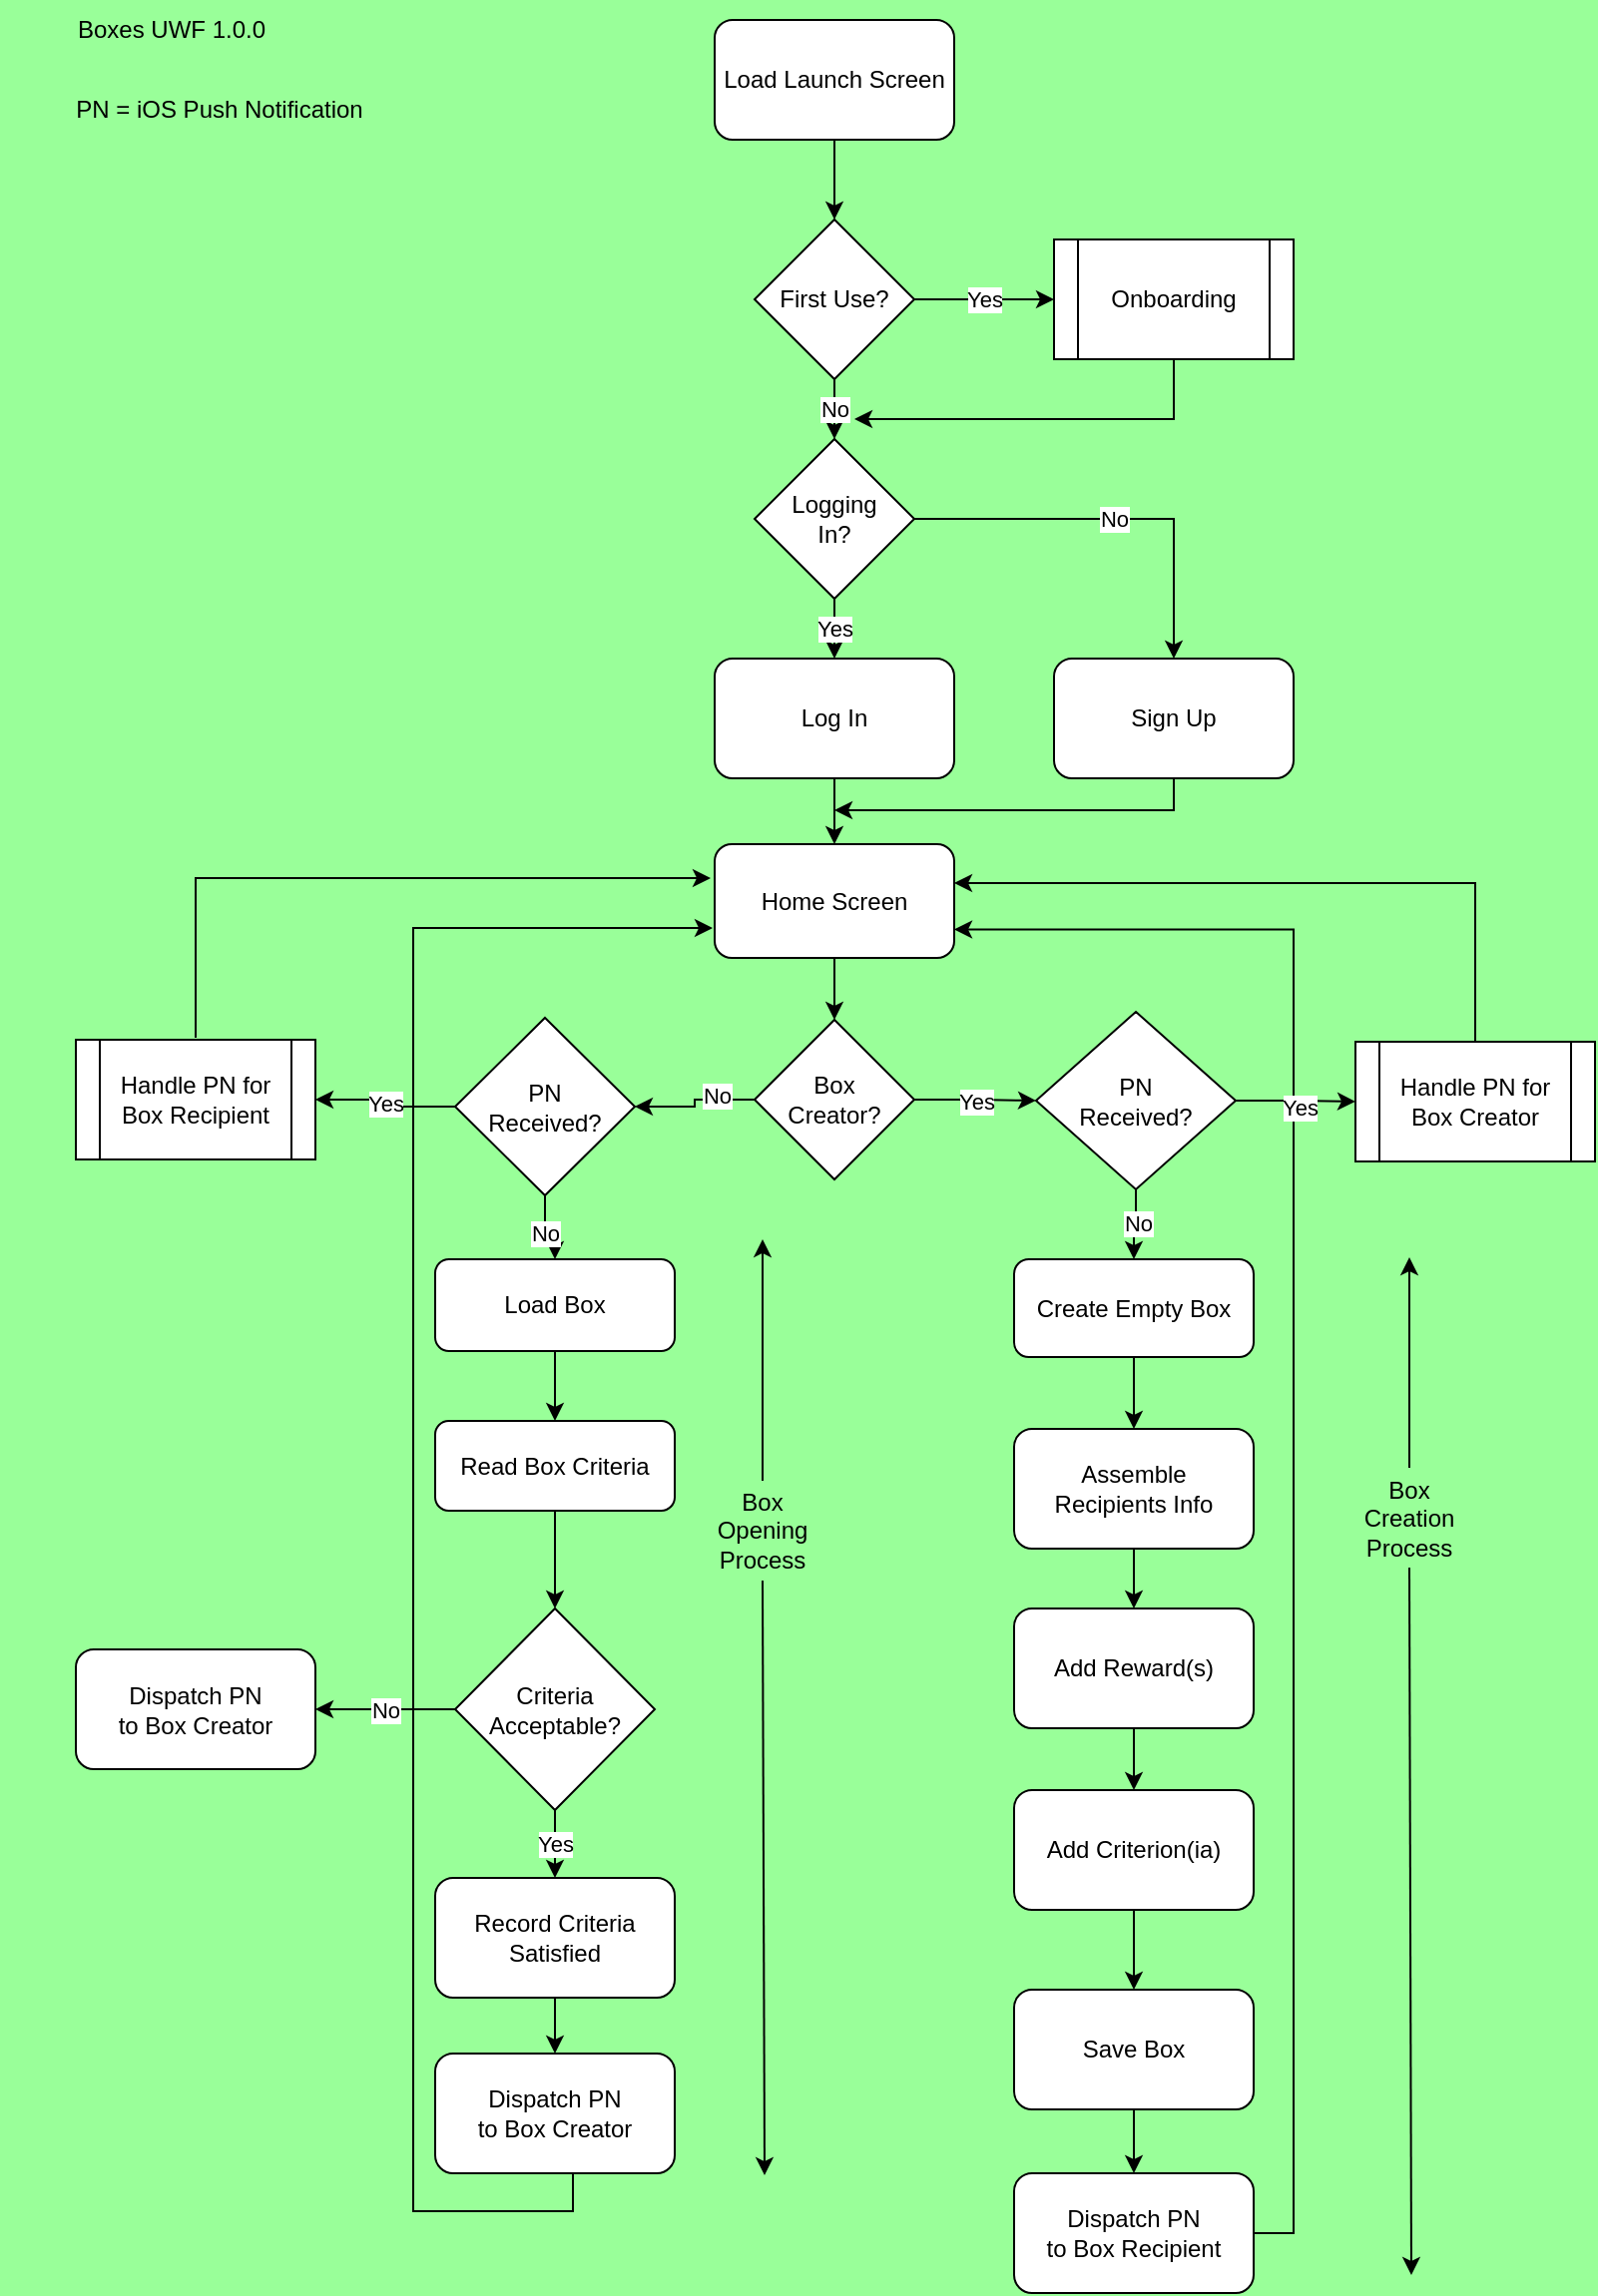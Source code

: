 <mxfile version="20.5.3" type="device" pages="3"><diagram id="6oOxWtlQWm77AqL9Hm0L" name="Page-1"><mxGraphModel dx="922" dy="533" grid="1" gridSize="10" guides="1" tooltips="1" connect="1" arrows="1" fold="1" page="1" pageScale="1" pageWidth="827" pageHeight="1169" background="#99FF99" math="0" shadow="0"><root><mxCell id="0"/><mxCell id="1" parent="0"/><mxCell id="ObhwQUfPzlnqqxo6KbTJ-1" style="edgeStyle=orthogonalEdgeStyle;rounded=0;orthogonalLoop=1;jettySize=auto;html=1;exitX=0.5;exitY=1;exitDx=0;exitDy=0;entryX=0.5;entryY=0;entryDx=0;entryDy=0;" parent="1" source="ObhwQUfPzlnqqxo6KbTJ-2" target="ObhwQUfPzlnqqxo6KbTJ-5" edge="1"><mxGeometry relative="1" as="geometry"/></mxCell><mxCell id="ObhwQUfPzlnqqxo6KbTJ-2" value="Load Launch Screen" style="rounded=1;whiteSpace=wrap;html=1;" parent="1" vertex="1"><mxGeometry x="360" y="40" width="120" height="60" as="geometry"/></mxCell><mxCell id="ObhwQUfPzlnqqxo6KbTJ-3" value="Yes" style="edgeStyle=orthogonalEdgeStyle;rounded=0;orthogonalLoop=1;jettySize=auto;html=1;entryX=0;entryY=0.5;entryDx=0;entryDy=0;" parent="1" source="ObhwQUfPzlnqqxo6KbTJ-5" target="ObhwQUfPzlnqqxo6KbTJ-7" edge="1"><mxGeometry relative="1" as="geometry"/></mxCell><mxCell id="ObhwQUfPzlnqqxo6KbTJ-4" value="No" style="edgeStyle=orthogonalEdgeStyle;rounded=0;orthogonalLoop=1;jettySize=auto;html=1;exitX=0.5;exitY=1;exitDx=0;exitDy=0;entryX=0.5;entryY=0;entryDx=0;entryDy=0;" parent="1" source="ObhwQUfPzlnqqxo6KbTJ-5" edge="1"><mxGeometry relative="1" as="geometry"><mxPoint x="420" y="250" as="targetPoint"/></mxGeometry></mxCell><mxCell id="ObhwQUfPzlnqqxo6KbTJ-5" value="First Use?" style="rhombus;whiteSpace=wrap;html=1;" parent="1" vertex="1"><mxGeometry x="380" y="140" width="80" height="80" as="geometry"/></mxCell><mxCell id="ObhwQUfPzlnqqxo6KbTJ-6" style="edgeStyle=orthogonalEdgeStyle;rounded=0;orthogonalLoop=1;jettySize=auto;html=1;exitX=0.5;exitY=1;exitDx=0;exitDy=0;" parent="1" source="ObhwQUfPzlnqqxo6KbTJ-7" edge="1"><mxGeometry relative="1" as="geometry"><mxPoint x="430" y="240" as="targetPoint"/><Array as="points"><mxPoint x="590" y="240"/></Array></mxGeometry></mxCell><mxCell id="ObhwQUfPzlnqqxo6KbTJ-7" value="Onboarding" style="shape=process;whiteSpace=wrap;html=1;backgroundOutline=1;" parent="1" vertex="1"><mxGeometry x="530" y="150" width="120" height="60" as="geometry"/></mxCell><mxCell id="ObhwQUfPzlnqqxo6KbTJ-8" value="No" style="edgeStyle=orthogonalEdgeStyle;rounded=0;orthogonalLoop=1;jettySize=auto;html=1;entryX=0.5;entryY=0;entryDx=0;entryDy=0;" parent="1" source="ObhwQUfPzlnqqxo6KbTJ-10" target="ObhwQUfPzlnqqxo6KbTJ-12" edge="1"><mxGeometry relative="1" as="geometry"><mxPoint x="600" y="290" as="targetPoint"/></mxGeometry></mxCell><mxCell id="ObhwQUfPzlnqqxo6KbTJ-9" value="Yes&lt;br&gt;" style="edgeStyle=orthogonalEdgeStyle;rounded=0;orthogonalLoop=1;jettySize=auto;html=1;entryX=0.5;entryY=0;entryDx=0;entryDy=0;" parent="1" source="ObhwQUfPzlnqqxo6KbTJ-10" target="ObhwQUfPzlnqqxo6KbTJ-14" edge="1"><mxGeometry relative="1" as="geometry"/></mxCell><mxCell id="ObhwQUfPzlnqqxo6KbTJ-10" value="Logging&lt;br&gt;In?" style="rhombus;whiteSpace=wrap;html=1;" parent="1" vertex="1"><mxGeometry x="380" y="250" width="80" height="80" as="geometry"/></mxCell><mxCell id="ObhwQUfPzlnqqxo6KbTJ-11" style="edgeStyle=orthogonalEdgeStyle;rounded=0;orthogonalLoop=1;jettySize=auto;html=1;exitX=0.5;exitY=1;exitDx=0;exitDy=0;" parent="1" source="ObhwQUfPzlnqqxo6KbTJ-12" edge="1"><mxGeometry relative="1" as="geometry"><mxPoint x="420" y="436" as="targetPoint"/><Array as="points"><mxPoint x="590" y="436"/></Array><mxPoint x="740" y="436" as="sourcePoint"/></mxGeometry></mxCell><mxCell id="ObhwQUfPzlnqqxo6KbTJ-12" value="Sign Up" style="rounded=1;whiteSpace=wrap;html=1;" parent="1" vertex="1"><mxGeometry x="530" y="360" width="120" height="60" as="geometry"/></mxCell><mxCell id="ObhwQUfPzlnqqxo6KbTJ-13" style="edgeStyle=orthogonalEdgeStyle;rounded=0;orthogonalLoop=1;jettySize=auto;html=1;entryX=0.5;entryY=0;entryDx=0;entryDy=0;" parent="1" source="ObhwQUfPzlnqqxo6KbTJ-14" target="ObhwQUfPzlnqqxo6KbTJ-37" edge="1"><mxGeometry relative="1" as="geometry"/></mxCell><mxCell id="ObhwQUfPzlnqqxo6KbTJ-14" value="Log In" style="rounded=1;whiteSpace=wrap;html=1;" parent="1" vertex="1"><mxGeometry x="360" y="360" width="120" height="60" as="geometry"/></mxCell><mxCell id="ObhwQUfPzlnqqxo6KbTJ-15" value="Yes" style="edgeStyle=orthogonalEdgeStyle;rounded=0;orthogonalLoop=1;jettySize=auto;html=1;" parent="1" source="ObhwQUfPzlnqqxo6KbTJ-18" target="ObhwQUfPzlnqqxo6KbTJ-41" edge="1"><mxGeometry relative="1" as="geometry"/></mxCell><mxCell id="ObhwQUfPzlnqqxo6KbTJ-16" style="edgeStyle=orthogonalEdgeStyle;rounded=0;orthogonalLoop=1;jettySize=auto;html=1;entryX=1;entryY=0.5;entryDx=0;entryDy=0;" parent="1" source="ObhwQUfPzlnqqxo6KbTJ-18" target="ObhwQUfPzlnqqxo6KbTJ-47" edge="1"><mxGeometry relative="1" as="geometry"/></mxCell><mxCell id="ObhwQUfPzlnqqxo6KbTJ-17" value="No" style="edgeLabel;html=1;align=center;verticalAlign=middle;resizable=0;points=[];" parent="ObhwQUfPzlnqqxo6KbTJ-16" vertex="1" connectable="0"><mxGeometry x="-0.4" y="-2" relative="1" as="geometry"><mxPoint as="offset"/></mxGeometry></mxCell><mxCell id="ObhwQUfPzlnqqxo6KbTJ-18" value="Box&lt;br&gt;Creator?" style="rhombus;whiteSpace=wrap;html=1;" parent="1" vertex="1"><mxGeometry x="380" y="541" width="80" height="80" as="geometry"/></mxCell><mxCell id="ObhwQUfPzlnqqxo6KbTJ-19" style="edgeStyle=orthogonalEdgeStyle;rounded=0;orthogonalLoop=1;jettySize=auto;html=1;entryX=0.5;entryY=0;entryDx=0;entryDy=0;" parent="1" source="ObhwQUfPzlnqqxo6KbTJ-20" target="ObhwQUfPzlnqqxo6KbTJ-22" edge="1"><mxGeometry relative="1" as="geometry"/></mxCell><mxCell id="ObhwQUfPzlnqqxo6KbTJ-20" value="Assemble&lt;br&gt;Recipients Info" style="rounded=1;whiteSpace=wrap;html=1;" parent="1" vertex="1"><mxGeometry x="510" y="746" width="120" height="60" as="geometry"/></mxCell><mxCell id="ObhwQUfPzlnqqxo6KbTJ-21" style="edgeStyle=orthogonalEdgeStyle;rounded=0;orthogonalLoop=1;jettySize=auto;html=1;entryX=0.5;entryY=0;entryDx=0;entryDy=0;" parent="1" source="ObhwQUfPzlnqqxo6KbTJ-22" target="ObhwQUfPzlnqqxo6KbTJ-24" edge="1"><mxGeometry relative="1" as="geometry"/></mxCell><mxCell id="ObhwQUfPzlnqqxo6KbTJ-22" value="Add Reward(s)" style="rounded=1;whiteSpace=wrap;html=1;" parent="1" vertex="1"><mxGeometry x="510" y="836" width="120" height="60" as="geometry"/></mxCell><mxCell id="ObhwQUfPzlnqqxo6KbTJ-23" style="edgeStyle=orthogonalEdgeStyle;rounded=0;orthogonalLoop=1;jettySize=auto;html=1;" parent="1" source="ObhwQUfPzlnqqxo6KbTJ-24" target="ObhwQUfPzlnqqxo6KbTJ-51" edge="1"><mxGeometry relative="1" as="geometry"/></mxCell><mxCell id="ObhwQUfPzlnqqxo6KbTJ-24" value="Add Criterion(ia)" style="rounded=1;whiteSpace=wrap;html=1;" parent="1" vertex="1"><mxGeometry x="510" y="927" width="120" height="60" as="geometry"/></mxCell><mxCell id="ObhwQUfPzlnqqxo6KbTJ-25" style="edgeStyle=orthogonalEdgeStyle;rounded=0;orthogonalLoop=1;jettySize=auto;html=1;entryX=1;entryY=0.75;entryDx=0;entryDy=0;" parent="1" source="ObhwQUfPzlnqqxo6KbTJ-26" target="ObhwQUfPzlnqqxo6KbTJ-37" edge="1"><mxGeometry relative="1" as="geometry"><mxPoint x="500" y="530" as="targetPoint"/><Array as="points"><mxPoint x="650" y="1149"/><mxPoint x="650" y="496"/></Array></mxGeometry></mxCell><mxCell id="ObhwQUfPzlnqqxo6KbTJ-26" value="Dispatch PN &lt;br&gt;to Box Recipient" style="rounded=1;whiteSpace=wrap;html=1;" parent="1" vertex="1"><mxGeometry x="510" y="1119" width="120" height="60" as="geometry"/></mxCell><mxCell id="ObhwQUfPzlnqqxo6KbTJ-27" value="" style="endArrow=classic;html=1;rounded=0;" parent="1" edge="1"><mxGeometry width="50" height="50" relative="1" as="geometry"><mxPoint x="708" y="765.5" as="sourcePoint"/><mxPoint x="708" y="660" as="targetPoint"/></mxGeometry></mxCell><mxCell id="ObhwQUfPzlnqqxo6KbTJ-28" value="" style="endArrow=classic;html=1;rounded=0;" parent="1" edge="1"><mxGeometry width="50" height="50" relative="1" as="geometry"><mxPoint x="708" y="815.5" as="sourcePoint"/><mxPoint x="709" y="1170" as="targetPoint"/><Array as="points"/></mxGeometry></mxCell><mxCell id="ObhwQUfPzlnqqxo6KbTJ-29" value="Box Creation&lt;br&gt;Process" style="text;html=1;strokeColor=none;fillColor=none;align=center;verticalAlign=middle;whiteSpace=wrap;rounded=0;" parent="1" vertex="1"><mxGeometry x="678" y="775.5" width="60" height="30" as="geometry"/></mxCell><mxCell id="nWAQDYOdbNsU7rF8sXF--2" style="edgeStyle=orthogonalEdgeStyle;rounded=0;orthogonalLoop=1;jettySize=auto;html=1;entryX=0.5;entryY=0;entryDx=0;entryDy=0;" parent="1" source="ObhwQUfPzlnqqxo6KbTJ-31" target="nWAQDYOdbNsU7rF8sXF--1" edge="1"><mxGeometry relative="1" as="geometry"/></mxCell><mxCell id="ObhwQUfPzlnqqxo6KbTJ-31" value="Read Box Criteria" style="rounded=1;whiteSpace=wrap;html=1;" parent="1" vertex="1"><mxGeometry x="220" y="742" width="120" height="45" as="geometry"/></mxCell><mxCell id="ObhwQUfPzlnqqxo6KbTJ-32" style="edgeStyle=orthogonalEdgeStyle;rounded=0;orthogonalLoop=1;jettySize=auto;html=1;entryX=0.5;entryY=0;entryDx=0;entryDy=0;" parent="1" source="ObhwQUfPzlnqqxo6KbTJ-33" target="ObhwQUfPzlnqqxo6KbTJ-35" edge="1"><mxGeometry relative="1" as="geometry"/></mxCell><mxCell id="ObhwQUfPzlnqqxo6KbTJ-33" value="Record Criteria&lt;br&gt;Satisfied" style="rounded=1;whiteSpace=wrap;html=1;" parent="1" vertex="1"><mxGeometry x="220" y="971" width="120" height="60" as="geometry"/></mxCell><mxCell id="ObhwQUfPzlnqqxo6KbTJ-34" style="edgeStyle=orthogonalEdgeStyle;rounded=0;orthogonalLoop=1;jettySize=auto;html=1;" parent="1" edge="1"><mxGeometry relative="1" as="geometry"><mxPoint x="359" y="495" as="targetPoint"/><Array as="points"><mxPoint x="289" y="1138"/><mxPoint x="209" y="1138"/><mxPoint x="209" y="495"/><mxPoint x="349" y="495"/></Array><mxPoint x="289" y="1114" as="sourcePoint"/></mxGeometry></mxCell><mxCell id="ObhwQUfPzlnqqxo6KbTJ-35" value="Dispatch PN&lt;br&gt;to Box Creator" style="rounded=1;whiteSpace=wrap;html=1;" parent="1" vertex="1"><mxGeometry x="220" y="1059" width="120" height="60" as="geometry"/></mxCell><mxCell id="ObhwQUfPzlnqqxo6KbTJ-36" value="" style="edgeStyle=orthogonalEdgeStyle;rounded=0;orthogonalLoop=1;jettySize=auto;html=1;" parent="1" source="ObhwQUfPzlnqqxo6KbTJ-37" target="ObhwQUfPzlnqqxo6KbTJ-18" edge="1"><mxGeometry relative="1" as="geometry"/></mxCell><mxCell id="ObhwQUfPzlnqqxo6KbTJ-37" value="Home Screen" style="rounded=1;whiteSpace=wrap;html=1;" parent="1" vertex="1"><mxGeometry x="360" y="453" width="120" height="57" as="geometry"/></mxCell><mxCell id="ObhwQUfPzlnqqxo6KbTJ-39" style="edgeStyle=orthogonalEdgeStyle;rounded=0;orthogonalLoop=1;jettySize=auto;html=1;entryX=0;entryY=0.5;entryDx=0;entryDy=0;" parent="1" source="ObhwQUfPzlnqqxo6KbTJ-41" target="ObhwQUfPzlnqqxo6KbTJ-43" edge="1"><mxGeometry relative="1" as="geometry"/></mxCell><mxCell id="ObhwQUfPzlnqqxo6KbTJ-40" value="Yes" style="edgeLabel;html=1;align=center;verticalAlign=middle;resizable=0;points=[];" parent="ObhwQUfPzlnqqxo6KbTJ-39" vertex="1" connectable="0"><mxGeometry x="0.067" y="-3" relative="1" as="geometry"><mxPoint as="offset"/></mxGeometry></mxCell><mxCell id="nWAQDYOdbNsU7rF8sXF--17" style="edgeStyle=orthogonalEdgeStyle;rounded=0;orthogonalLoop=1;jettySize=auto;html=1;entryX=0.5;entryY=0;entryDx=0;entryDy=0;" parent="1" source="ObhwQUfPzlnqqxo6KbTJ-41" target="nWAQDYOdbNsU7rF8sXF--16" edge="1"><mxGeometry relative="1" as="geometry"/></mxCell><mxCell id="nWAQDYOdbNsU7rF8sXF--18" value="No" style="edgeLabel;html=1;align=center;verticalAlign=middle;resizable=0;points=[];" parent="nWAQDYOdbNsU7rF8sXF--17" vertex="1" connectable="0"><mxGeometry x="-0.088" y="1" relative="1" as="geometry"><mxPoint as="offset"/></mxGeometry></mxCell><mxCell id="ObhwQUfPzlnqqxo6KbTJ-41" value="PN&lt;br&gt;Received?" style="rhombus;whiteSpace=wrap;html=1;" parent="1" vertex="1"><mxGeometry x="521" y="537" width="100" height="89" as="geometry"/></mxCell><mxCell id="ObhwQUfPzlnqqxo6KbTJ-42" style="edgeStyle=orthogonalEdgeStyle;rounded=0;orthogonalLoop=1;jettySize=auto;html=1;entryX=1;entryY=0.5;entryDx=0;entryDy=0;exitX=0.5;exitY=0;exitDx=0;exitDy=0;" parent="1" source="ObhwQUfPzlnqqxo6KbTJ-43" edge="1"><mxGeometry relative="1" as="geometry"><mxPoint x="760" y="541" as="sourcePoint"/><Array as="points"><mxPoint x="741" y="473"/></Array><mxPoint x="480" y="472.5" as="targetPoint"/></mxGeometry></mxCell><mxCell id="ObhwQUfPzlnqqxo6KbTJ-43" value="Handle PN for Box Creator" style="shape=process;whiteSpace=wrap;html=1;backgroundOutline=1;" parent="1" vertex="1"><mxGeometry x="681" y="552" width="120" height="60" as="geometry"/></mxCell><mxCell id="ObhwQUfPzlnqqxo6KbTJ-46" value="Yes" style="edgeStyle=orthogonalEdgeStyle;rounded=0;orthogonalLoop=1;jettySize=auto;html=1;entryX=1;entryY=0.5;entryDx=0;entryDy=0;" parent="1" source="ObhwQUfPzlnqqxo6KbTJ-47" target="ObhwQUfPzlnqqxo6KbTJ-49" edge="1"><mxGeometry relative="1" as="geometry"/></mxCell><mxCell id="nWAQDYOdbNsU7rF8sXF--4" value="No" style="edgeStyle=orthogonalEdgeStyle;rounded=0;orthogonalLoop=1;jettySize=auto;html=1;entryX=0.5;entryY=0;entryDx=0;entryDy=0;" parent="1" source="ObhwQUfPzlnqqxo6KbTJ-47" target="nWAQDYOdbNsU7rF8sXF--3" edge="1"><mxGeometry relative="1" as="geometry"/></mxCell><mxCell id="ObhwQUfPzlnqqxo6KbTJ-47" value="PN&lt;br&gt;Received?" style="rhombus;whiteSpace=wrap;html=1;" parent="1" vertex="1"><mxGeometry x="230" y="540" width="90" height="89" as="geometry"/></mxCell><mxCell id="ObhwQUfPzlnqqxo6KbTJ-48" style="edgeStyle=orthogonalEdgeStyle;rounded=0;orthogonalLoop=1;jettySize=auto;html=1;" parent="1" edge="1"><mxGeometry relative="1" as="geometry"><mxPoint x="358" y="470" as="targetPoint"/><Array as="points"><mxPoint x="100" y="470"/></Array><mxPoint x="100" y="550" as="sourcePoint"/></mxGeometry></mxCell><mxCell id="ObhwQUfPzlnqqxo6KbTJ-49" value="Handle PN for Box Recipient" style="shape=process;whiteSpace=wrap;html=1;backgroundOutline=1;" parent="1" vertex="1"><mxGeometry x="40" y="551" width="120" height="60" as="geometry"/></mxCell><mxCell id="ObhwQUfPzlnqqxo6KbTJ-50" style="edgeStyle=orthogonalEdgeStyle;rounded=0;orthogonalLoop=1;jettySize=auto;html=1;entryX=0.5;entryY=0;entryDx=0;entryDy=0;" parent="1" source="ObhwQUfPzlnqqxo6KbTJ-51" target="ObhwQUfPzlnqqxo6KbTJ-26" edge="1"><mxGeometry relative="1" as="geometry"/></mxCell><mxCell id="ObhwQUfPzlnqqxo6KbTJ-51" value="Save Box" style="rounded=1;whiteSpace=wrap;html=1;" parent="1" vertex="1"><mxGeometry x="510" y="1027" width="120" height="60" as="geometry"/></mxCell><mxCell id="ObhwQUfPzlnqqxo6KbTJ-52" value="PN = iOS Push Notification" style="text;html=1;strokeColor=none;fillColor=none;align=center;verticalAlign=middle;whiteSpace=wrap;rounded=0;" parent="1" vertex="1"><mxGeometry x="2" y="70" width="220" height="30" as="geometry"/></mxCell><mxCell id="nWAQDYOdbNsU7rF8sXF--6" value="Yes" style="edgeStyle=orthogonalEdgeStyle;rounded=0;orthogonalLoop=1;jettySize=auto;html=1;entryX=0.5;entryY=0;entryDx=0;entryDy=0;" parent="1" source="nWAQDYOdbNsU7rF8sXF--1" target="ObhwQUfPzlnqqxo6KbTJ-33" edge="1"><mxGeometry relative="1" as="geometry"/></mxCell><mxCell id="nWAQDYOdbNsU7rF8sXF--11" value="No" style="edgeStyle=orthogonalEdgeStyle;rounded=0;orthogonalLoop=1;jettySize=auto;html=1;entryX=1;entryY=0.5;entryDx=0;entryDy=0;" parent="1" source="nWAQDYOdbNsU7rF8sXF--1" target="nWAQDYOdbNsU7rF8sXF--10" edge="1"><mxGeometry relative="1" as="geometry"/></mxCell><mxCell id="nWAQDYOdbNsU7rF8sXF--1" value="Criteria Acceptable?" style="rhombus;whiteSpace=wrap;html=1;" parent="1" vertex="1"><mxGeometry x="230" y="836" width="100" height="101" as="geometry"/></mxCell><mxCell id="nWAQDYOdbNsU7rF8sXF--5" style="edgeStyle=orthogonalEdgeStyle;rounded=0;orthogonalLoop=1;jettySize=auto;html=1;entryX=0.5;entryY=0;entryDx=0;entryDy=0;" parent="1" source="nWAQDYOdbNsU7rF8sXF--3" target="ObhwQUfPzlnqqxo6KbTJ-31" edge="1"><mxGeometry relative="1" as="geometry"/></mxCell><mxCell id="nWAQDYOdbNsU7rF8sXF--3" value="Load Box" style="rounded=1;whiteSpace=wrap;html=1;" parent="1" vertex="1"><mxGeometry x="220" y="661" width="120" height="46" as="geometry"/></mxCell><mxCell id="nWAQDYOdbNsU7rF8sXF--10" value="Dispatch PN&lt;br&gt;to Box Creator" style="rounded=1;whiteSpace=wrap;html=1;" parent="1" vertex="1"><mxGeometry x="40" y="856.5" width="120" height="60" as="geometry"/></mxCell><mxCell id="nWAQDYOdbNsU7rF8sXF--12" value="" style="endArrow=classic;html=1;rounded=0;" parent="1" edge="1"><mxGeometry width="50" height="50" relative="1" as="geometry"><mxPoint x="384" y="772" as="sourcePoint"/><mxPoint x="384" y="651" as="targetPoint"/></mxGeometry></mxCell><mxCell id="nWAQDYOdbNsU7rF8sXF--13" value="" style="endArrow=classic;html=1;rounded=0;" parent="1" edge="1"><mxGeometry width="50" height="50" relative="1" as="geometry"><mxPoint x="384" y="822" as="sourcePoint"/><mxPoint x="385" y="1120" as="targetPoint"/><Array as="points"/></mxGeometry></mxCell><mxCell id="nWAQDYOdbNsU7rF8sXF--14" value="Box Opening&lt;br&gt;Process" style="text;html=1;strokeColor=none;fillColor=none;align=center;verticalAlign=middle;whiteSpace=wrap;rounded=0;" parent="1" vertex="1"><mxGeometry x="354" y="782" width="60" height="30" as="geometry"/></mxCell><mxCell id="nWAQDYOdbNsU7rF8sXF--15" value="Boxes UWF 1.0.0" style="text;html=1;strokeColor=none;fillColor=none;align=center;verticalAlign=middle;whiteSpace=wrap;rounded=0;" parent="1" vertex="1"><mxGeometry x="38" y="30" width="100" height="30" as="geometry"/></mxCell><mxCell id="nWAQDYOdbNsU7rF8sXF--19" style="edgeStyle=orthogonalEdgeStyle;rounded=0;orthogonalLoop=1;jettySize=auto;html=1;entryX=0.5;entryY=0;entryDx=0;entryDy=0;" parent="1" source="nWAQDYOdbNsU7rF8sXF--16" target="ObhwQUfPzlnqqxo6KbTJ-20" edge="1"><mxGeometry relative="1" as="geometry"/></mxCell><mxCell id="nWAQDYOdbNsU7rF8sXF--16" value="Create Empty Box" style="rounded=1;whiteSpace=wrap;html=1;" parent="1" vertex="1"><mxGeometry x="510" y="661" width="120" height="49" as="geometry"/></mxCell></root></mxGraphModel></diagram><diagram id="mkKF0YP2FVN_1Yu35ech" name="Page-2"><mxGraphModel dx="922" dy="533" grid="1" gridSize="10" guides="1" tooltips="1" connect="1" arrows="1" fold="1" page="1" pageScale="1" pageWidth="827" pageHeight="1169" background="#99FF99" math="0" shadow="0"><root><mxCell id="0"/><mxCell id="1" parent="0"/><mxCell id="9U148Wr3ZELPiETPLUVW-1" value="Handle PN for Box Creator" style="text;html=1;strokeColor=none;fillColor=none;align=center;verticalAlign=middle;whiteSpace=wrap;rounded=0;" parent="1" vertex="1"><mxGeometry x="1" y="70" width="220" height="30" as="geometry"/></mxCell><mxCell id="nB2biCOm6xJQjABE8RIT-7" value="No" style="edgeStyle=orthogonalEdgeStyle;rounded=0;orthogonalLoop=1;jettySize=auto;html=1;entryX=0.5;entryY=0;entryDx=0;entryDy=0;" parent="1" source="9U148Wr3ZELPiETPLUVW-2" edge="1"><mxGeometry relative="1" as="geometry"><mxPoint x="414" y="310" as="targetPoint"/></mxGeometry></mxCell><mxCell id="nB2biCOm6xJQjABE8RIT-16" value="Yes" style="edgeStyle=orthogonalEdgeStyle;rounded=0;orthogonalLoop=1;jettySize=auto;html=1;entryX=1;entryY=0.5;entryDx=0;entryDy=0;" parent="1" source="9U148Wr3ZELPiETPLUVW-2" target="nB2biCOm6xJQjABE8RIT-3" edge="1"><mxGeometry relative="1" as="geometry"/></mxCell><mxCell id="9U148Wr3ZELPiETPLUVW-2" value="Criterion(ia) not Acceptable?&amp;nbsp;" style="rhombus;whiteSpace=wrap;html=1;" parent="1" vertex="1"><mxGeometry x="349" y="140" width="130" height="120" as="geometry"/></mxCell><mxCell id="nB2biCOm6xJQjABE8RIT-2" style="edgeStyle=orthogonalEdgeStyle;rounded=0;orthogonalLoop=1;jettySize=auto;html=1;entryX=0.5;entryY=0;entryDx=0;entryDy=0;" parent="1" source="nB2biCOm6xJQjABE8RIT-1" target="9U148Wr3ZELPiETPLUVW-2" edge="1"><mxGeometry relative="1" as="geometry"/></mxCell><mxCell id="nB2biCOm6xJQjABE8RIT-1" value="Load Box" style="rounded=1;whiteSpace=wrap;html=1;" parent="1" vertex="1"><mxGeometry x="354" y="40" width="120" height="60" as="geometry"/></mxCell><mxCell id="nB2biCOm6xJQjABE8RIT-17" style="edgeStyle=orthogonalEdgeStyle;rounded=0;orthogonalLoop=1;jettySize=auto;html=1;" parent="1" source="nB2biCOm6xJQjABE8RIT-3" edge="1"><mxGeometry relative="1" as="geometry"><mxPoint x="350" y="500" as="targetPoint"/><Array as="points"><mxPoint x="240" y="500"/></Array></mxGeometry></mxCell><mxCell id="nB2biCOm6xJQjABE8RIT-3" value="Revise Criterion(ia)" style="rounded=1;whiteSpace=wrap;html=1;" parent="1" vertex="1"><mxGeometry x="180" y="170" width="120" height="60" as="geometry"/></mxCell><mxCell id="nB2biCOm6xJQjABE8RIT-10" value="Yes" style="edgeStyle=orthogonalEdgeStyle;rounded=0;orthogonalLoop=1;jettySize=auto;html=1;entryX=0;entryY=0.5;entryDx=0;entryDy=0;" parent="1" source="nB2biCOm6xJQjABE8RIT-8" target="nB2biCOm6xJQjABE8RIT-9" edge="1"><mxGeometry relative="1" as="geometry"/></mxCell><mxCell id="nB2biCOm6xJQjABE8RIT-13" value="No" style="edgeStyle=orthogonalEdgeStyle;rounded=0;orthogonalLoop=1;jettySize=auto;html=1;entryX=0.5;entryY=0;entryDx=0;entryDy=0;" parent="1" source="nB2biCOm6xJQjABE8RIT-8" target="nB2biCOm6xJQjABE8RIT-11" edge="1"><mxGeometry relative="1" as="geometry"/></mxCell><mxCell id="nB2biCOm6xJQjABE8RIT-8" value="Criterion(ia)&lt;br&gt;Fulfilled?" style="rhombus;whiteSpace=wrap;html=1;" parent="1" vertex="1"><mxGeometry x="350" y="310" width="129" height="120" as="geometry"/></mxCell><mxCell id="nB2biCOm6xJQjABE8RIT-18" style="edgeStyle=orthogonalEdgeStyle;rounded=0;orthogonalLoop=1;jettySize=auto;html=1;" parent="1" source="nB2biCOm6xJQjABE8RIT-9" edge="1"><mxGeometry relative="1" as="geometry"><mxPoint x="480" y="500" as="targetPoint"/><Array as="points"><mxPoint x="610" y="500"/></Array></mxGeometry></mxCell><mxCell id="nB2biCOm6xJQjABE8RIT-9" value="Open Box" style="rounded=1;whiteSpace=wrap;html=1;" parent="1" vertex="1"><mxGeometry x="550" y="340" width="120" height="60" as="geometry"/></mxCell><mxCell id="1pgd7-lVqHD90S8ZGA-M-2" style="edgeStyle=orthogonalEdgeStyle;rounded=0;orthogonalLoop=1;jettySize=auto;html=1;entryX=0.5;entryY=0;entryDx=0;entryDy=0;" parent="1" source="nB2biCOm6xJQjABE8RIT-11" target="1pgd7-lVqHD90S8ZGA-M-1" edge="1"><mxGeometry relative="1" as="geometry"/></mxCell><mxCell id="nB2biCOm6xJQjABE8RIT-11" value="Save Box" style="rounded=1;whiteSpace=wrap;html=1;" parent="1" vertex="1"><mxGeometry x="354.5" y="466" width="120" height="64" as="geometry"/></mxCell><mxCell id="1pgd7-lVqHD90S8ZGA-M-1" value="Dispatch PN for &lt;br&gt;Box Recipient" style="rounded=1;whiteSpace=wrap;html=1;" parent="1" vertex="1"><mxGeometry x="354" y="567" width="120" height="60" as="geometry"/></mxCell><mxCell id="Ea67BQHaxiN7mS6CYqdF-1" value="Boxes UWF 1.0.0" style="text;html=1;strokeColor=none;fillColor=none;align=center;verticalAlign=middle;whiteSpace=wrap;rounded=0;" parent="1" vertex="1"><mxGeometry x="39" y="31" width="100" height="30" as="geometry"/></mxCell></root></mxGraphModel></diagram><diagram id="NUh-3J_re_J-1xTZf0Iu" name="Page-3"><mxGraphModel dx="922" dy="533" grid="1" gridSize="10" guides="1" tooltips="1" connect="1" arrows="1" fold="1" page="1" pageScale="1" pageWidth="827" pageHeight="1169" background="#99FF99" math="0" shadow="0"><root><mxCell id="0"/><mxCell id="1" parent="0"/><mxCell id="hO3CcJcjgiamyguuga9K-1" value="Handle PN for Box Recipient" style="text;html=1;strokeColor=none;fillColor=none;align=center;verticalAlign=middle;whiteSpace=wrap;rounded=0;" parent="1" vertex="1"><mxGeometry x="21" y="71" width="190" height="30" as="geometry"/></mxCell><mxCell id="6lI83fZSjxj0G9u3Nm_Q-4" style="edgeStyle=orthogonalEdgeStyle;rounded=0;orthogonalLoop=1;jettySize=auto;html=1;" parent="1" source="6lI83fZSjxj0G9u3Nm_Q-1" target="6lI83fZSjxj0G9u3Nm_Q-2" edge="1"><mxGeometry relative="1" as="geometry"/></mxCell><mxCell id="6lI83fZSjxj0G9u3Nm_Q-1" value="Load Box" style="rounded=1;whiteSpace=wrap;html=1;" parent="1" vertex="1"><mxGeometry x="350" y="40" width="120" height="60" as="geometry"/></mxCell><mxCell id="K6nCkpBIaDfzq2IR0J6m-3" value="Yes" style="edgeStyle=orthogonalEdgeStyle;rounded=0;orthogonalLoop=1;jettySize=auto;html=1;entryX=0;entryY=0.5;entryDx=0;entryDy=0;" parent="1" source="6lI83fZSjxj0G9u3Nm_Q-2" target="6lI83fZSjxj0G9u3Nm_Q-5" edge="1"><mxGeometry relative="1" as="geometry"/></mxCell><mxCell id="K6nCkpBIaDfzq2IR0J6m-6" value="No" style="edgeStyle=orthogonalEdgeStyle;rounded=0;orthogonalLoop=1;jettySize=auto;html=1;entryX=0.5;entryY=0;entryDx=0;entryDy=0;" parent="1" source="6lI83fZSjxj0G9u3Nm_Q-2" target="6lI83fZSjxj0G9u3Nm_Q-3" edge="1"><mxGeometry relative="1" as="geometry"/></mxCell><mxCell id="6lI83fZSjxj0G9u3Nm_Q-2" value="Criterion(ia)&lt;br&gt;Revised?" style="rhombus;whiteSpace=wrap;html=1;" parent="1" vertex="1"><mxGeometry x="340" y="160" width="140" height="120" as="geometry"/></mxCell><mxCell id="K6nCkpBIaDfzq2IR0J6m-8" value="Yes" style="edgeStyle=orthogonalEdgeStyle;rounded=0;orthogonalLoop=1;jettySize=auto;html=1;entryX=1;entryY=0.5;entryDx=0;entryDy=0;" parent="1" source="6lI83fZSjxj0G9u3Nm_Q-3" target="K6nCkpBIaDfzq2IR0J6m-7" edge="1"><mxGeometry relative="1" as="geometry"/></mxCell><mxCell id="K6nCkpBIaDfzq2IR0J6m-9" style="edgeStyle=orthogonalEdgeStyle;rounded=0;orthogonalLoop=1;jettySize=auto;html=1;entryX=0.5;entryY=0;entryDx=0;entryDy=0;" parent="1" source="6lI83fZSjxj0G9u3Nm_Q-3" target="K6nCkpBIaDfzq2IR0J6m-2" edge="1"><mxGeometry relative="1" as="geometry"/></mxCell><mxCell id="K6nCkpBIaDfzq2IR0J6m-12" value="No" style="edgeLabel;html=1;align=center;verticalAlign=middle;resizable=0;points=[];" parent="K6nCkpBIaDfzq2IR0J6m-9" vertex="1" connectable="0"><mxGeometry x="-0.05" y="-1" relative="1" as="geometry"><mxPoint as="offset"/></mxGeometry></mxCell><mxCell id="6lI83fZSjxj0G9u3Nm_Q-3" value="Box Opened?" style="rhombus;whiteSpace=wrap;html=1;" parent="1" vertex="1"><mxGeometry x="340" y="330" width="140" height="120" as="geometry"/></mxCell><mxCell id="K6nCkpBIaDfzq2IR0J6m-4" style="edgeStyle=orthogonalEdgeStyle;rounded=0;orthogonalLoop=1;jettySize=auto;html=1;entryX=0.5;entryY=0;entryDx=0;entryDy=0;" parent="1" source="6lI83fZSjxj0G9u3Nm_Q-5" target="K6nCkpBIaDfzq2IR0J6m-1" edge="1"><mxGeometry relative="1" as="geometry"/></mxCell><mxCell id="6lI83fZSjxj0G9u3Nm_Q-5" value="Read Criterion(ia)" style="rounded=1;whiteSpace=wrap;html=1;" parent="1" vertex="1"><mxGeometry x="540" y="190" width="120" height="60" as="geometry"/></mxCell><mxCell id="K6nCkpBIaDfzq2IR0J6m-11" style="edgeStyle=orthogonalEdgeStyle;rounded=0;orthogonalLoop=1;jettySize=auto;html=1;entryX=1;entryY=0.5;entryDx=0;entryDy=0;" parent="1" source="K6nCkpBIaDfzq2IR0J6m-1" target="K6nCkpBIaDfzq2IR0J6m-2" edge="1"><mxGeometry relative="1" as="geometry"><Array as="points"><mxPoint x="600" y="520"/></Array></mxGeometry></mxCell><mxCell id="K6nCkpBIaDfzq2IR0J6m-1" value="Record Criterion(ia)&lt;br&gt;Satisfied" style="rounded=1;whiteSpace=wrap;html=1;" parent="1" vertex="1"><mxGeometry x="540" y="290" width="120" height="60" as="geometry"/></mxCell><mxCell id="K6nCkpBIaDfzq2IR0J6m-2" value="Save Box" style="rounded=1;whiteSpace=wrap;html=1;" parent="1" vertex="1"><mxGeometry x="350" y="490" width="120" height="60" as="geometry"/></mxCell><mxCell id="K6nCkpBIaDfzq2IR0J6m-10" style="edgeStyle=orthogonalEdgeStyle;rounded=0;orthogonalLoop=1;jettySize=auto;html=1;entryX=0;entryY=0.5;entryDx=0;entryDy=0;" parent="1" source="K6nCkpBIaDfzq2IR0J6m-7" target="K6nCkpBIaDfzq2IR0J6m-2" edge="1"><mxGeometry relative="1" as="geometry"><Array as="points"><mxPoint x="220" y="520"/></Array></mxGeometry></mxCell><mxCell id="K6nCkpBIaDfzq2IR0J6m-7" value="View Contents" style="rounded=1;whiteSpace=wrap;html=1;" parent="1" vertex="1"><mxGeometry x="160" y="360" width="120" height="60" as="geometry"/></mxCell><mxCell id="u6FqrSnZyQUZKHsdqCQI-1" value="Boxes UWF 1.0.0" style="text;html=1;strokeColor=none;fillColor=none;align=center;verticalAlign=middle;whiteSpace=wrap;rounded=0;" parent="1" vertex="1"><mxGeometry x="38" y="30" width="100" height="30" as="geometry"/></mxCell></root></mxGraphModel></diagram></mxfile>